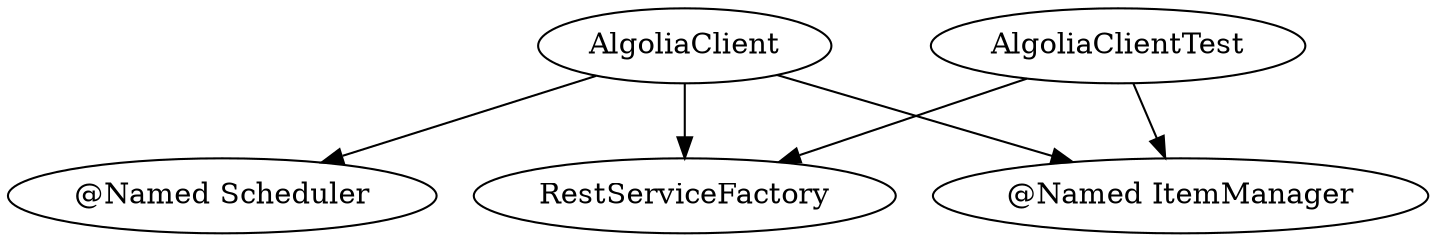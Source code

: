 digraph G1 {
  concentrate = true;
  n2 [label="@Named ItemManager"];
  AlgoliaClient -> n2;
  n3 [label="@Named Scheduler"];
  AlgoliaClient -> n3;
  AlgoliaClient -> RestServiceFactory;
  AlgoliaClientTest -> n2;
  AlgoliaClientTest -> RestServiceFactory;
}
